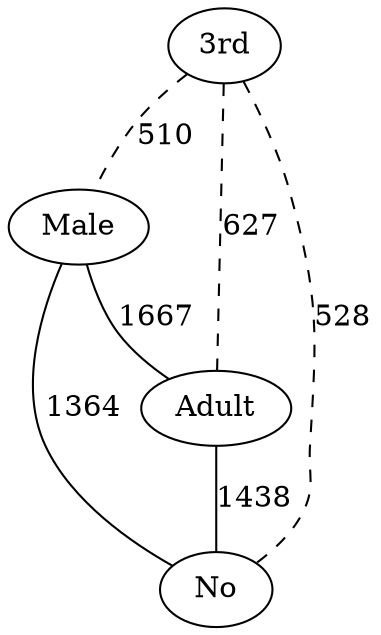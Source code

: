 strict graph "()" {
"3rd";
Male;
Adult;
No;
"3rd" -- Male  [color=black, label=510, style=dashed];
"3rd" -- Adult  [color=black, label=627, style=dashed];
"3rd" -- No  [color=black, label=528, style=dashed];
Male -- Adult  [color=black, label=1667, style=solid];
Male -- No  [color=black, label=1364, style=solid];
Adult -- No  [color=black, label=1438, style=solid];
}
